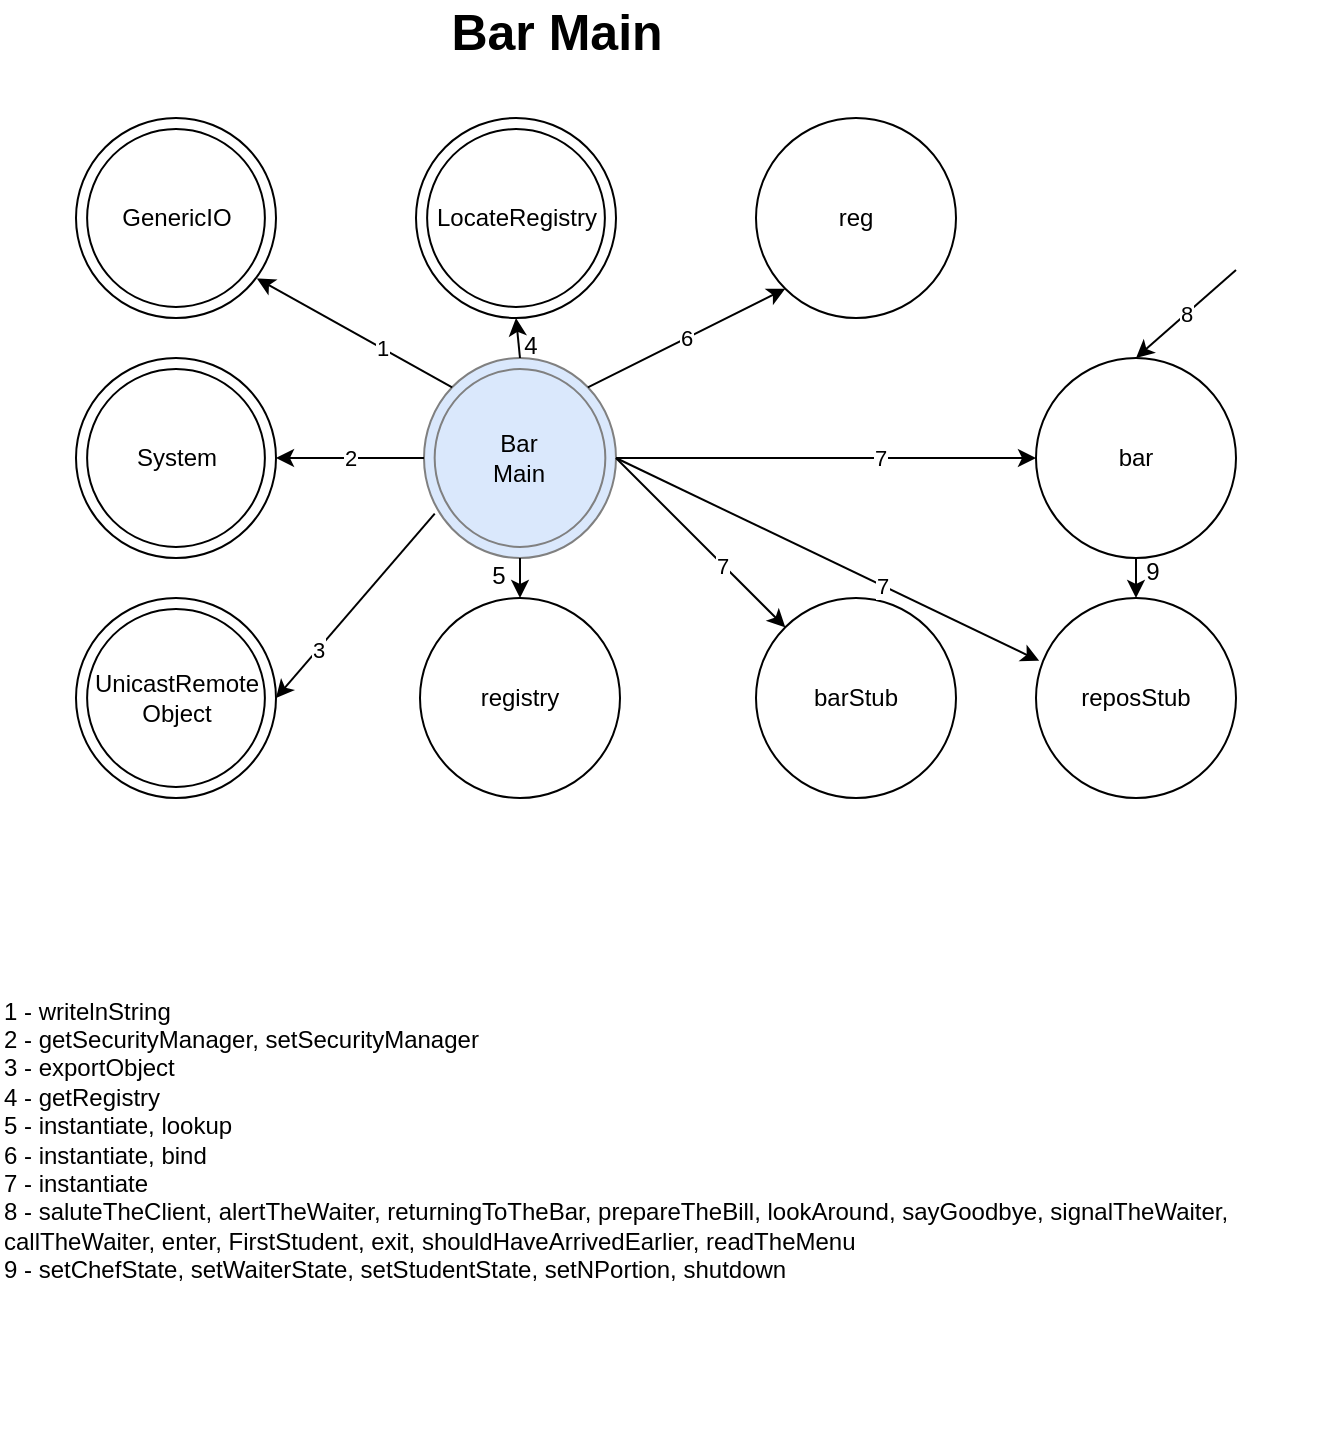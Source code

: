 <mxfile version="18.1.3" type="device"><diagram id="yp045c0yyhzzTtVaCdmF" name="Page-1"><mxGraphModel dx="1278" dy="617" grid="1" gridSize="10" guides="1" tooltips="1" connect="1" arrows="1" fold="1" page="1" pageScale="1" pageWidth="827" pageHeight="1169" math="0" shadow="0"><root><mxCell id="0"/><mxCell id="1" parent="0"/><mxCell id="9IRfcpDc6Yjq_Xqxdos4-1" value="&lt;div&gt;&lt;br&gt;&lt;/div&gt;&lt;div&gt;1 - writelnString&lt;br&gt;&lt;/div&gt;&lt;div&gt;2 - getSecurityManager, setSecurityManager&lt;/div&gt;&lt;div&gt;3 - exportObject&lt;br&gt;&lt;/div&gt;&lt;div&gt;4 - getRegistry&lt;br&gt;&lt;/div&gt;&lt;div&gt;5 - instantiate, lookup&lt;/div&gt;6 - instantiate, bind&lt;br&gt;7 - instantiate&lt;br&gt;&lt;div&gt;8 -&amp;nbsp;saluteTheClient,&amp;nbsp;alertTheWaiter,&amp;nbsp;returningToTheBar,&amp;nbsp;prepareTheBill,&amp;nbsp;lookAround,&amp;nbsp;sayGoodbye,&amp;nbsp;signalTheWaiter,&lt;/div&gt;&lt;div&gt;callTheWaiter, enter, FirstStudent, exit,&amp;nbsp;shouldHaveArrivedEarlier,&amp;nbsp;readTheMenu&lt;br&gt;&lt;/div&gt;&lt;div&gt;9 -&amp;nbsp;setChefState,&amp;nbsp;setWaiterState, setStudentState, setNPortion, shutdown&lt;/div&gt;&lt;div&gt;&lt;br&gt;&lt;/div&gt;" style="text;html=1;strokeColor=none;fillColor=none;align=left;verticalAlign=middle;whiteSpace=wrap;rounded=0;" vertex="1" parent="1"><mxGeometry x="122" y="460" width="658" height="290" as="geometry"/></mxCell><mxCell id="9IRfcpDc6Yjq_Xqxdos4-2" value="" style="group" vertex="1" connectable="0" parent="1"><mxGeometry x="334" y="214" width="96" height="100" as="geometry"/></mxCell><mxCell id="9IRfcpDc6Yjq_Xqxdos4-3" value="&lt;div&gt;Main&lt;/div&gt;&lt;div&gt;Program&lt;/div&gt;" style="ellipse;whiteSpace=wrap;html=1;fillColor=#dae8fc;strokeColor=#808080;" vertex="1" parent="9IRfcpDc6Yjq_Xqxdos4-2"><mxGeometry width="96" height="100" as="geometry"/></mxCell><mxCell id="9IRfcpDc6Yjq_Xqxdos4-4" value="&lt;div&gt;Bar&lt;/div&gt;&lt;div&gt;&lt;span style=&quot;background-color: initial;&quot;&gt;Main&lt;/span&gt;&lt;/div&gt;" style="ellipse;whiteSpace=wrap;html=1;fillColor=#dae8fc;strokeColor=#808080;" vertex="1" parent="9IRfcpDc6Yjq_Xqxdos4-2"><mxGeometry x="5.333" y="5.556" width="85.333" height="88.889" as="geometry"/></mxCell><mxCell id="9IRfcpDc6Yjq_Xqxdos4-5" value="&lt;b&gt;&lt;font style=&quot;font-size: 25px;&quot;&gt;Bar Main&lt;/font&gt;&lt;/b&gt;" style="text;html=1;align=center;verticalAlign=middle;resizable=0;points=[];autosize=1;strokeColor=none;fillColor=none;" vertex="1" parent="1"><mxGeometry x="340" y="40" width="120" height="20" as="geometry"/></mxCell><mxCell id="9IRfcpDc6Yjq_Xqxdos4-6" value="" style="group" vertex="1" connectable="0" parent="1"><mxGeometry x="160" y="94" width="100" height="100" as="geometry"/></mxCell><mxCell id="9IRfcpDc6Yjq_Xqxdos4-7" value="" style="ellipse;whiteSpace=wrap;html=1;aspect=fixed;" vertex="1" parent="9IRfcpDc6Yjq_Xqxdos4-6"><mxGeometry width="100" height="100" as="geometry"/></mxCell><mxCell id="9IRfcpDc6Yjq_Xqxdos4-8" value="GenericIO" style="ellipse;whiteSpace=wrap;html=1;aspect=fixed;" vertex="1" parent="9IRfcpDc6Yjq_Xqxdos4-6"><mxGeometry x="5.556" y="5.556" width="88.889" height="88.889" as="geometry"/></mxCell><mxCell id="9IRfcpDc6Yjq_Xqxdos4-9" value="" style="group" vertex="1" connectable="0" parent="1"><mxGeometry x="160" y="214" width="100" height="100" as="geometry"/></mxCell><mxCell id="9IRfcpDc6Yjq_Xqxdos4-10" value="" style="ellipse;whiteSpace=wrap;html=1;aspect=fixed;" vertex="1" parent="9IRfcpDc6Yjq_Xqxdos4-9"><mxGeometry width="100" height="100" as="geometry"/></mxCell><mxCell id="9IRfcpDc6Yjq_Xqxdos4-11" value="System" style="ellipse;whiteSpace=wrap;html=1;aspect=fixed;" vertex="1" parent="9IRfcpDc6Yjq_Xqxdos4-9"><mxGeometry x="5.556" y="5.556" width="88.889" height="88.889" as="geometry"/></mxCell><mxCell id="9IRfcpDc6Yjq_Xqxdos4-12" value="" style="group" vertex="1" connectable="0" parent="1"><mxGeometry x="160" y="334" width="100" height="100" as="geometry"/></mxCell><mxCell id="9IRfcpDc6Yjq_Xqxdos4-13" value="" style="ellipse;whiteSpace=wrap;html=1;aspect=fixed;" vertex="1" parent="9IRfcpDc6Yjq_Xqxdos4-12"><mxGeometry width="100" height="100" as="geometry"/></mxCell><mxCell id="9IRfcpDc6Yjq_Xqxdos4-14" value="UnicastRemote&lt;br&gt;Object" style="ellipse;whiteSpace=wrap;html=1;aspect=fixed;" vertex="1" parent="9IRfcpDc6Yjq_Xqxdos4-12"><mxGeometry x="5.556" y="5.556" width="88.889" height="88.889" as="geometry"/></mxCell><mxCell id="9IRfcpDc6Yjq_Xqxdos4-15" value="" style="group" vertex="1" connectable="0" parent="1"><mxGeometry x="330" y="94" width="100" height="100" as="geometry"/></mxCell><mxCell id="9IRfcpDc6Yjq_Xqxdos4-16" value="" style="ellipse;whiteSpace=wrap;html=1;aspect=fixed;" vertex="1" parent="9IRfcpDc6Yjq_Xqxdos4-15"><mxGeometry width="100" height="100" as="geometry"/></mxCell><mxCell id="9IRfcpDc6Yjq_Xqxdos4-17" value="LocateRegistry" style="ellipse;whiteSpace=wrap;html=1;aspect=fixed;" vertex="1" parent="9IRfcpDc6Yjq_Xqxdos4-15"><mxGeometry x="5.556" y="5.556" width="88.889" height="88.889" as="geometry"/></mxCell><mxCell id="9IRfcpDc6Yjq_Xqxdos4-18" value="reg" style="ellipse;whiteSpace=wrap;html=1;aspect=fixed;" vertex="1" parent="1"><mxGeometry x="500" y="94" width="100" height="100" as="geometry"/></mxCell><mxCell id="9IRfcpDc6Yjq_Xqxdos4-19" value="registry" style="ellipse;whiteSpace=wrap;html=1;aspect=fixed;" vertex="1" parent="1"><mxGeometry x="332" y="334" width="100" height="100" as="geometry"/></mxCell><mxCell id="9IRfcpDc6Yjq_Xqxdos4-20" value="barStub" style="ellipse;whiteSpace=wrap;html=1;aspect=fixed;" vertex="1" parent="1"><mxGeometry x="500" y="334" width="100" height="100" as="geometry"/></mxCell><mxCell id="9IRfcpDc6Yjq_Xqxdos4-21" value="reposStub" style="ellipse;whiteSpace=wrap;html=1;aspect=fixed;" vertex="1" parent="1"><mxGeometry x="640" y="334" width="100" height="100" as="geometry"/></mxCell><mxCell id="9IRfcpDc6Yjq_Xqxdos4-22" value="bar" style="ellipse;whiteSpace=wrap;html=1;aspect=fixed;" vertex="1" parent="1"><mxGeometry x="640" y="214" width="100" height="100" as="geometry"/></mxCell><mxCell id="9IRfcpDc6Yjq_Xqxdos4-23" value="" style="endArrow=classic;html=1;rounded=0;exitX=0;exitY=0;exitDx=0;exitDy=0;entryX=0.955;entryY=0.84;entryDx=0;entryDy=0;entryPerimeter=0;" edge="1" parent="1" source="9IRfcpDc6Yjq_Xqxdos4-3" target="9IRfcpDc6Yjq_Xqxdos4-8"><mxGeometry width="50" height="50" relative="1" as="geometry"><mxPoint x="60" y="380" as="sourcePoint"/><mxPoint x="110" y="330" as="targetPoint"/></mxGeometry></mxCell><mxCell id="9IRfcpDc6Yjq_Xqxdos4-24" value="1" style="edgeLabel;html=1;align=center;verticalAlign=middle;resizable=0;points=[];" vertex="1" connectable="0" parent="9IRfcpDc6Yjq_Xqxdos4-23"><mxGeometry x="-0.286" relative="1" as="geometry"><mxPoint as="offset"/></mxGeometry></mxCell><mxCell id="9IRfcpDc6Yjq_Xqxdos4-25" value="2" style="endArrow=classic;html=1;rounded=0;exitX=0;exitY=0.5;exitDx=0;exitDy=0;entryX=1;entryY=0.5;entryDx=0;entryDy=0;" edge="1" parent="1" source="9IRfcpDc6Yjq_Xqxdos4-3" target="9IRfcpDc6Yjq_Xqxdos4-10"><mxGeometry width="50" height="50" relative="1" as="geometry"><mxPoint x="20" y="400" as="sourcePoint"/><mxPoint x="290" y="260" as="targetPoint"/></mxGeometry></mxCell><mxCell id="9IRfcpDc6Yjq_Xqxdos4-26" value="" style="endArrow=classic;html=1;rounded=0;exitX=0.056;exitY=0.778;exitDx=0;exitDy=0;exitPerimeter=0;entryX=1;entryY=0.5;entryDx=0;entryDy=0;" edge="1" parent="1" source="9IRfcpDc6Yjq_Xqxdos4-3" target="9IRfcpDc6Yjq_Xqxdos4-13"><mxGeometry width="50" height="50" relative="1" as="geometry"><mxPoint x="-10" y="430" as="sourcePoint"/><mxPoint x="40" y="380" as="targetPoint"/></mxGeometry></mxCell><mxCell id="9IRfcpDc6Yjq_Xqxdos4-27" value="3" style="edgeLabel;html=1;align=center;verticalAlign=middle;resizable=0;points=[];" vertex="1" connectable="0" parent="9IRfcpDc6Yjq_Xqxdos4-26"><mxGeometry x="0.469" relative="1" as="geometry"><mxPoint as="offset"/></mxGeometry></mxCell><mxCell id="9IRfcpDc6Yjq_Xqxdos4-28" value="" style="endArrow=classic;html=1;rounded=0;exitX=0.5;exitY=0;exitDx=0;exitDy=0;entryX=0.5;entryY=1;entryDx=0;entryDy=0;" edge="1" parent="1" source="9IRfcpDc6Yjq_Xqxdos4-3" target="9IRfcpDc6Yjq_Xqxdos4-16"><mxGeometry width="50" height="50" relative="1" as="geometry"><mxPoint x="90" y="490" as="sourcePoint"/><mxPoint x="140" y="440" as="targetPoint"/></mxGeometry></mxCell><mxCell id="9IRfcpDc6Yjq_Xqxdos4-29" value="4" style="text;html=1;align=center;verticalAlign=middle;resizable=0;points=[];autosize=1;strokeColor=none;fillColor=none;" vertex="1" parent="1"><mxGeometry x="377" y="198" width="20" height="20" as="geometry"/></mxCell><mxCell id="9IRfcpDc6Yjq_Xqxdos4-30" value="" style="endArrow=classic;html=1;rounded=0;exitX=0.5;exitY=1;exitDx=0;exitDy=0;entryX=0.5;entryY=0;entryDx=0;entryDy=0;" edge="1" parent="1" source="9IRfcpDc6Yjq_Xqxdos4-3" target="9IRfcpDc6Yjq_Xqxdos4-19"><mxGeometry width="50" height="50" relative="1" as="geometry"><mxPoint x="260" y="520" as="sourcePoint"/><mxPoint x="310" y="470" as="targetPoint"/></mxGeometry></mxCell><mxCell id="9IRfcpDc6Yjq_Xqxdos4-31" value="5" style="text;html=1;align=center;verticalAlign=middle;resizable=0;points=[];autosize=1;strokeColor=none;fillColor=none;" vertex="1" parent="1"><mxGeometry x="361" y="313" width="20" height="20" as="geometry"/></mxCell><mxCell id="9IRfcpDc6Yjq_Xqxdos4-32" value="6" style="endArrow=classic;html=1;rounded=0;exitX=1;exitY=0;exitDx=0;exitDy=0;entryX=0;entryY=1;entryDx=0;entryDy=0;" edge="1" parent="1" source="9IRfcpDc6Yjq_Xqxdos4-3" target="9IRfcpDc6Yjq_Xqxdos4-18"><mxGeometry width="50" height="50" relative="1" as="geometry"><mxPoint x="470" y="320" as="sourcePoint"/><mxPoint x="520" y="270" as="targetPoint"/></mxGeometry></mxCell><mxCell id="9IRfcpDc6Yjq_Xqxdos4-33" value="" style="endArrow=classic;html=1;rounded=0;exitX=1;exitY=0.5;exitDx=0;exitDy=0;entryX=0;entryY=0;entryDx=0;entryDy=0;" edge="1" parent="1" source="9IRfcpDc6Yjq_Xqxdos4-3" target="9IRfcpDc6Yjq_Xqxdos4-20"><mxGeometry width="50" height="50" relative="1" as="geometry"><mxPoint x="510" y="340" as="sourcePoint"/><mxPoint x="560" y="290" as="targetPoint"/></mxGeometry></mxCell><mxCell id="9IRfcpDc6Yjq_Xqxdos4-34" value="7" style="edgeLabel;html=1;align=center;verticalAlign=middle;resizable=0;points=[];" vertex="1" connectable="0" parent="9IRfcpDc6Yjq_Xqxdos4-33"><mxGeometry x="0.262" relative="1" as="geometry"><mxPoint x="-1" as="offset"/></mxGeometry></mxCell><mxCell id="9IRfcpDc6Yjq_Xqxdos4-35" value="" style="endArrow=classic;html=1;rounded=0;exitX=1;exitY=0.5;exitDx=0;exitDy=0;entryX=0.016;entryY=0.314;entryDx=0;entryDy=0;entryPerimeter=0;" edge="1" parent="1" source="9IRfcpDc6Yjq_Xqxdos4-3" target="9IRfcpDc6Yjq_Xqxdos4-21"><mxGeometry width="50" height="50" relative="1" as="geometry"><mxPoint x="440" y="274" as="sourcePoint"/><mxPoint x="524.645" y="358.645" as="targetPoint"/></mxGeometry></mxCell><mxCell id="9IRfcpDc6Yjq_Xqxdos4-36" value="7" style="edgeLabel;html=1;align=center;verticalAlign=middle;resizable=0;points=[];" vertex="1" connectable="0" parent="9IRfcpDc6Yjq_Xqxdos4-35"><mxGeometry x="0.262" relative="1" as="geometry"><mxPoint x="-1" as="offset"/></mxGeometry></mxCell><mxCell id="9IRfcpDc6Yjq_Xqxdos4-37" value="" style="endArrow=classic;html=1;rounded=0;exitX=1;exitY=0.5;exitDx=0;exitDy=0;entryX=0;entryY=0.5;entryDx=0;entryDy=0;" edge="1" parent="1" source="9IRfcpDc6Yjq_Xqxdos4-3" target="9IRfcpDc6Yjq_Xqxdos4-22"><mxGeometry width="50" height="50" relative="1" as="geometry"><mxPoint x="450" y="284" as="sourcePoint"/><mxPoint x="534.645" y="368.645" as="targetPoint"/></mxGeometry></mxCell><mxCell id="9IRfcpDc6Yjq_Xqxdos4-38" value="7" style="edgeLabel;html=1;align=center;verticalAlign=middle;resizable=0;points=[];" vertex="1" connectable="0" parent="9IRfcpDc6Yjq_Xqxdos4-37"><mxGeometry x="0.262" relative="1" as="geometry"><mxPoint x="-1" as="offset"/></mxGeometry></mxCell><mxCell id="9IRfcpDc6Yjq_Xqxdos4-39" value="8" style="endArrow=classic;html=1;rounded=0;entryX=0.5;entryY=0;entryDx=0;entryDy=0;" edge="1" parent="1" target="9IRfcpDc6Yjq_Xqxdos4-22"><mxGeometry width="50" height="50" relative="1" as="geometry"><mxPoint x="740" y="170" as="sourcePoint"/><mxPoint x="780" y="130" as="targetPoint"/></mxGeometry></mxCell><mxCell id="9IRfcpDc6Yjq_Xqxdos4-40" value="" style="endArrow=classic;html=1;rounded=0;entryX=0.5;entryY=0;entryDx=0;entryDy=0;exitX=0.5;exitY=1;exitDx=0;exitDy=0;" edge="1" parent="1" source="9IRfcpDc6Yjq_Xqxdos4-22" target="9IRfcpDc6Yjq_Xqxdos4-21"><mxGeometry width="50" height="50" relative="1" as="geometry"><mxPoint x="760" y="460" as="sourcePoint"/><mxPoint x="810" y="410" as="targetPoint"/></mxGeometry></mxCell><mxCell id="9IRfcpDc6Yjq_Xqxdos4-41" value="9" style="text;html=1;align=center;verticalAlign=middle;resizable=0;points=[];autosize=1;strokeColor=none;fillColor=none;" vertex="1" parent="1"><mxGeometry x="688" y="311" width="20" height="20" as="geometry"/></mxCell></root></mxGraphModel></diagram></mxfile>